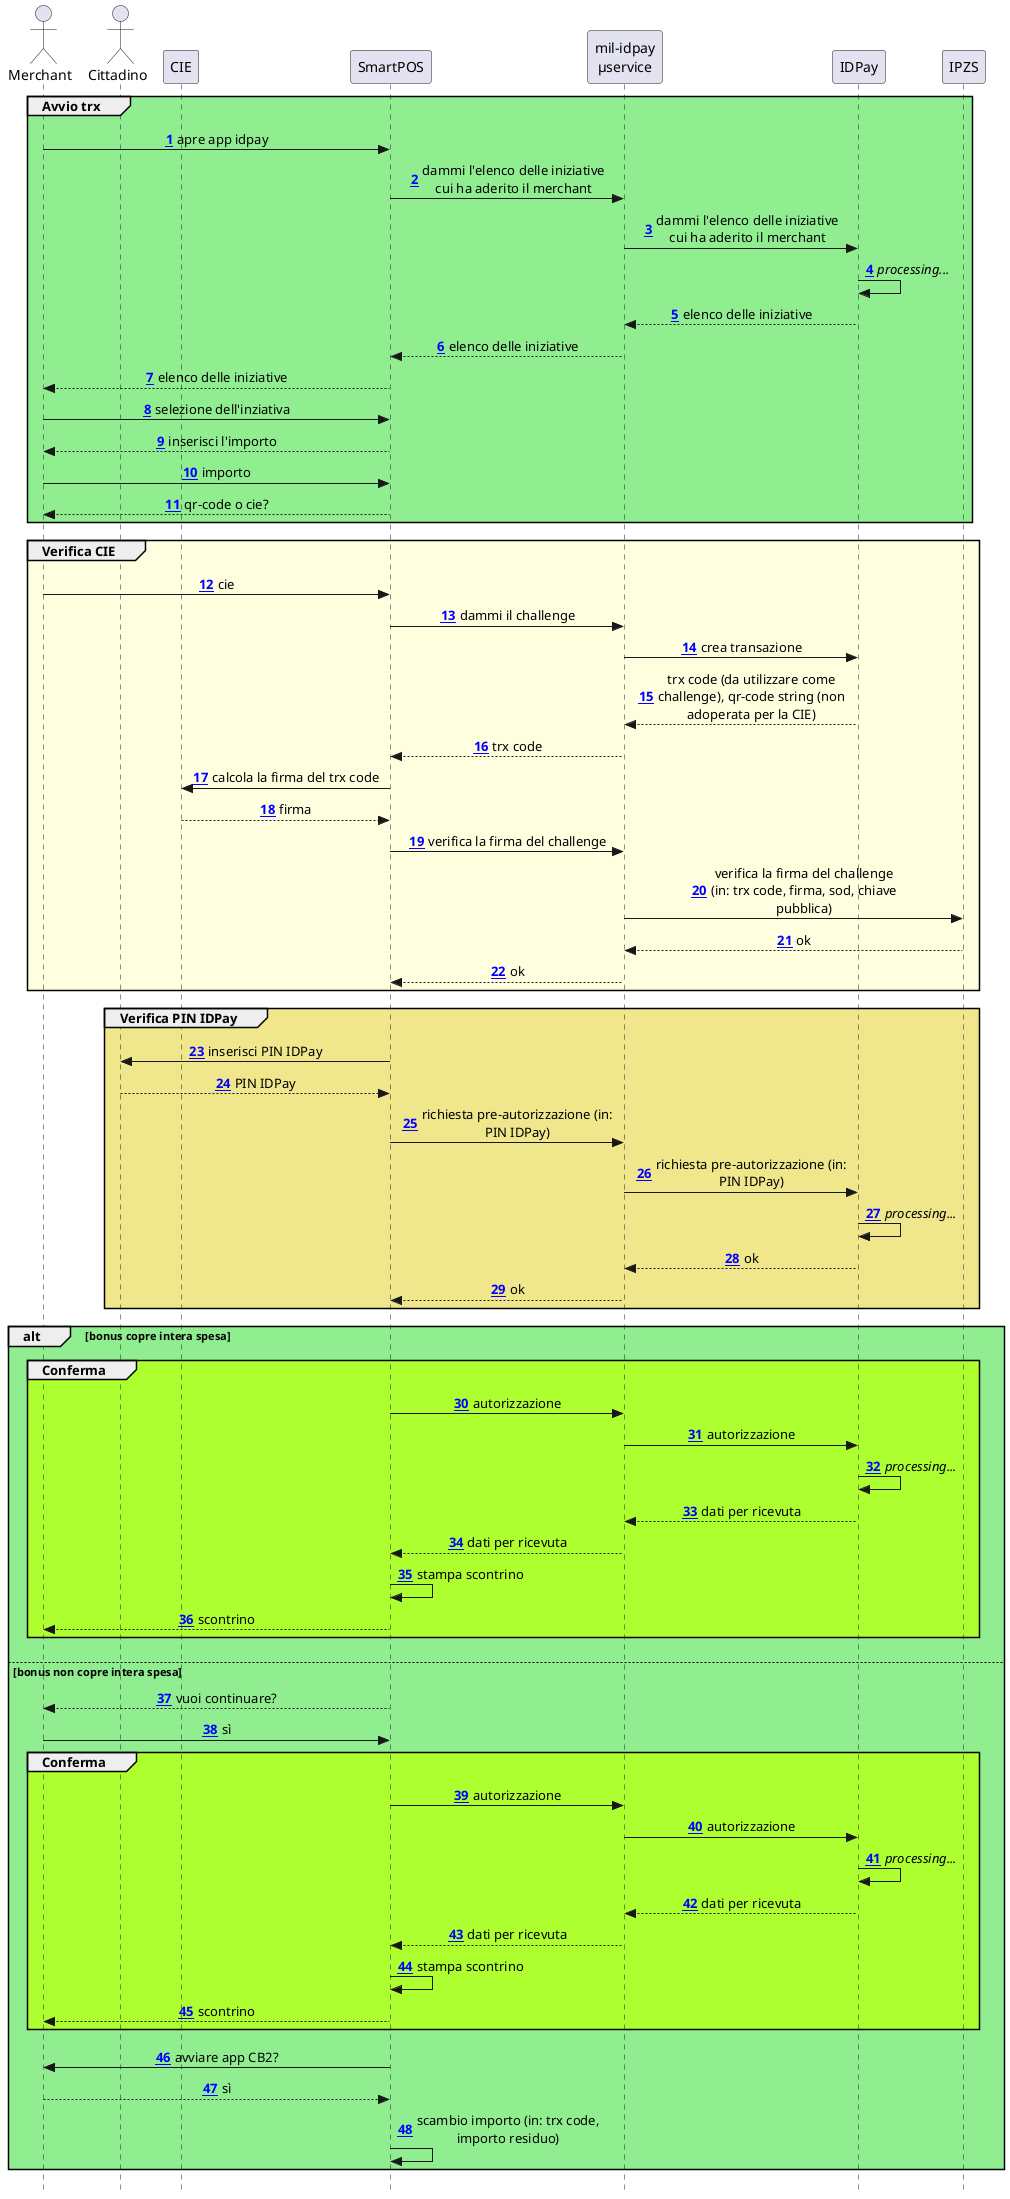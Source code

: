 @startuml
!pragma teoz true
hide unlinked
skinparam style strictuml
skinparam maxMessageSize 200
skinparam shadowing false
skinparam sequenceMessageAlign center
autonumber "<font color='blue'><b><u>##</u></b></font>"

actor merchant as "Merchant"
actor cittadino as "Cittadino"
participant cie as "CIE"
participant pos as "SmartPOS"
participant io as "App IO\nEcosystem"
participant mil as "mil-idpay\nµservice"
participant idpay as "IDPay"
participant ipzs as "IPZS"

group #LightGreen Avvio trx
	merchant ->  pos      : apre app idpay
	pos      ->  mil      : dammi l'elenco delle iniziative cui ha aderito il merchant
	mil      ->  idpay    : dammi l'elenco delle iniziative cui ha aderito il merchant
	idpay    ->  idpay    : //processing...//
	idpay    --> mil      : elenco delle iniziative
	mil      --> pos      : elenco delle iniziative
	pos      --> merchant : elenco delle iniziative

	merchant ->  pos      : selezione dell'inziativa
	pos      --> merchant : inserisci l'importo

	merchant ->  pos      : importo	
	pos      --> merchant : qr-code o cie?
end

group #LightYellow Verifica CIE
	merchant ->  pos      : cie
	pos      ->  mil      : dammi il challenge
	mil      ->  idpay    : crea transazione
	idpay    --> mil      : trx code (da utilizzare come challenge), qr-code string (non adoperata per la CIE)
	mil      --> pos      : trx code
	pos      ->  cie      : calcola la firma del trx code
	cie      --> pos      : firma
	pos      ->  mil      : verifica la firma del challenge
	mil      ->  ipzs     : verifica la firma del challenge (in: trx code, firma, sod, chiave pubblica)
	ipzs     --> mil      : ok
	mil      --> pos      : ok
end

group #Khaki Verifica PIN IDPay
	pos       ->  cittadino   : inserisci PIN IDPay
	cittadino --> pos         : PIN IDPay
	pos       ->  mil         : richiesta pre-autorizzazione (in: PIN IDPay)
	mil       ->  idpay       : richiesta pre-autorizzazione (in: PIN IDPay)
	idpay     ->  idpay       : //processing...//
	idpay     --> mil         : ok
	mil       --> pos         : ok
end

alt #LightGreen bonus copre intera spesa
	group #GreenYellow Conferma
		pos   ->  mil      : autorizzazione
		mil   ->  idpay    : autorizzazione
		idpay ->  idpay    : //processing...//
		idpay --> mil      : dati per ricevuta
		mil   --> pos      : dati per ricevuta
		pos   ->  pos      : stampa scontrino
		pos   --> merchant : scontrino
	end
else bonus non copre intera spesa
	pos     --> merchant : vuoi continuare?
	merchant -> pos      : sì

	group #GreenYellow Conferma
		pos   ->  mil      : autorizzazione
		mil   ->  idpay    : autorizzazione
		idpay ->  idpay    : //processing...//
		idpay --> mil      : dati per ricevuta
		mil   --> pos      : dati per ricevuta
		pos   ->  pos      : stampa scontrino
		pos   --> merchant : scontrino
	end

	pos      ->  merchant : avviare app CB2?
	merchant --> pos : sì
	pos      ->  pos : scambio importo (in: trx code, importo residuo)
end
@enduml